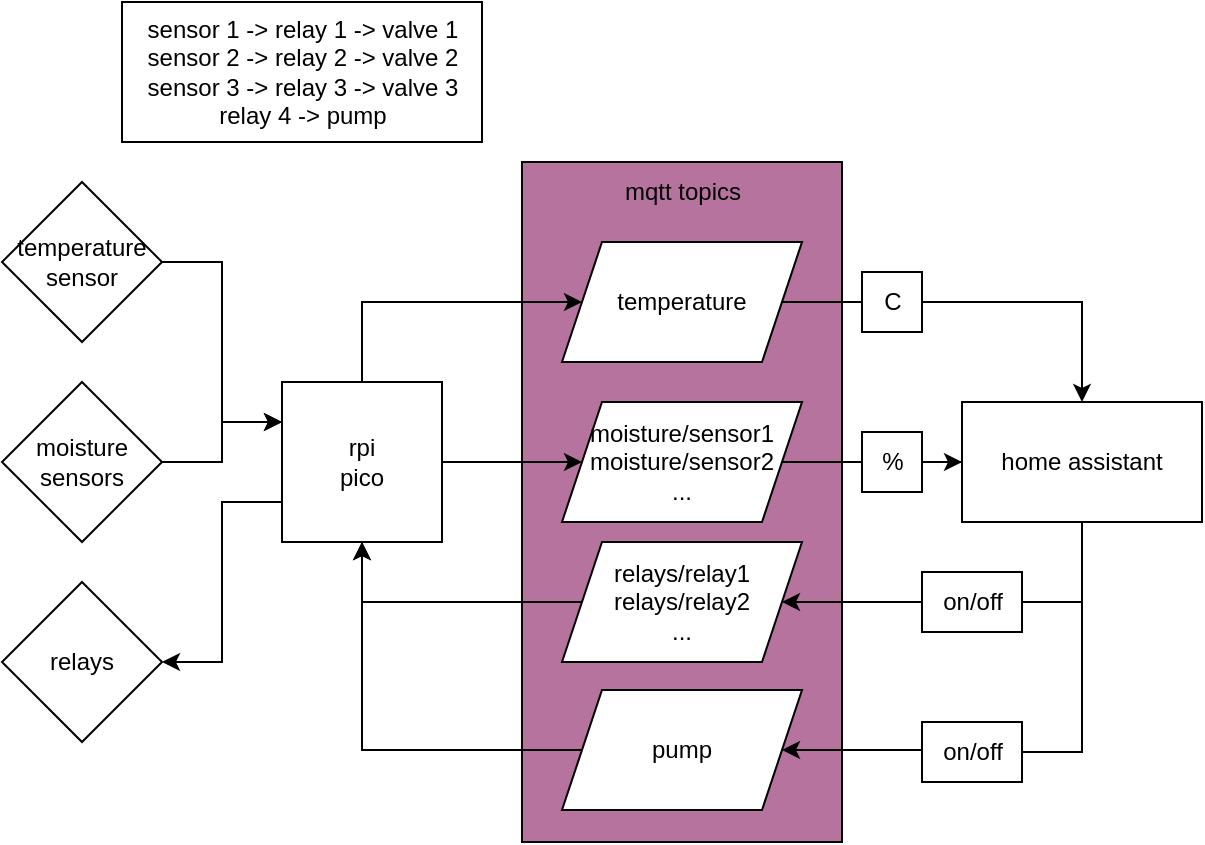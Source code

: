 <mxfile version="20.1.1" type="github">
  <diagram id="epgdeJK-ZLmemKuF-B8w" name="Page-1">
    <mxGraphModel dx="1420" dy="752" grid="1" gridSize="10" guides="1" tooltips="1" connect="1" arrows="1" fold="1" page="1" pageScale="1" pageWidth="1169" pageHeight="827" math="0" shadow="0">
      <root>
        <mxCell id="0" />
        <mxCell id="1" parent="0" />
        <mxCell id="Gi6dA0ZQMhNxGPD-tUXo-20" value="" style="rounded=0;whiteSpace=wrap;html=1;fillColor=#B5739D;" parent="1" vertex="1">
          <mxGeometry x="300" y="90" width="160" height="340" as="geometry" />
        </mxCell>
        <mxCell id="Gi6dA0ZQMhNxGPD-tUXo-11" style="edgeStyle=orthogonalEdgeStyle;rounded=0;orthogonalLoop=1;jettySize=auto;html=1;entryX=0;entryY=0.5;entryDx=0;entryDy=0;" parent="1" source="Gi6dA0ZQMhNxGPD-tUXo-1" target="Gi6dA0ZQMhNxGPD-tUXo-10" edge="1">
          <mxGeometry relative="1" as="geometry" />
        </mxCell>
        <mxCell id="gAq7WYcecpii3TtZncFp-2" style="edgeStyle=orthogonalEdgeStyle;rounded=0;orthogonalLoop=1;jettySize=auto;html=1;entryX=0;entryY=0.5;entryDx=0;entryDy=0;exitX=0.5;exitY=0;exitDx=0;exitDy=0;" parent="1" source="Gi6dA0ZQMhNxGPD-tUXo-1" target="gAq7WYcecpii3TtZncFp-1" edge="1">
          <mxGeometry relative="1" as="geometry">
            <Array as="points">
              <mxPoint x="220" y="160" />
            </Array>
          </mxGeometry>
        </mxCell>
        <mxCell id="gAq7WYcecpii3TtZncFp-8" style="edgeStyle=orthogonalEdgeStyle;rounded=0;orthogonalLoop=1;jettySize=auto;html=1;entryX=1;entryY=0.5;entryDx=0;entryDy=0;exitX=0;exitY=0.75;exitDx=0;exitDy=0;" parent="1" source="Gi6dA0ZQMhNxGPD-tUXo-1" target="Gi6dA0ZQMhNxGPD-tUXo-3" edge="1">
          <mxGeometry relative="1" as="geometry" />
        </mxCell>
        <mxCell id="Gi6dA0ZQMhNxGPD-tUXo-1" value="rpi&lt;br&gt;pico&lt;br&gt;" style="whiteSpace=wrap;html=1;aspect=fixed;" parent="1" vertex="1">
          <mxGeometry x="180" y="200" width="80" height="80" as="geometry" />
        </mxCell>
        <mxCell id="gAq7WYcecpii3TtZncFp-7" style="edgeStyle=orthogonalEdgeStyle;rounded=0;orthogonalLoop=1;jettySize=auto;html=1;entryX=0;entryY=0.25;entryDx=0;entryDy=0;" parent="1" source="Gi6dA0ZQMhNxGPD-tUXo-2" target="Gi6dA0ZQMhNxGPD-tUXo-1" edge="1">
          <mxGeometry relative="1" as="geometry" />
        </mxCell>
        <mxCell id="Gi6dA0ZQMhNxGPD-tUXo-2" value="moisture sensors" style="rhombus;whiteSpace=wrap;html=1;" parent="1" vertex="1">
          <mxGeometry x="40" y="200" width="80" height="80" as="geometry" />
        </mxCell>
        <mxCell id="Gi6dA0ZQMhNxGPD-tUXo-3" value="relays" style="rhombus;whiteSpace=wrap;html=1;" parent="1" vertex="1">
          <mxGeometry x="40" y="300" width="80" height="80" as="geometry" />
        </mxCell>
        <mxCell id="Gi6dA0ZQMhNxGPD-tUXo-13" value="" style="edgeStyle=orthogonalEdgeStyle;rounded=0;orthogonalLoop=1;jettySize=auto;html=1;startArrow=none;" parent="1" source="NHsyYXLGoxiVpr4KQi4T-12" target="Gi6dA0ZQMhNxGPD-tUXo-12" edge="1">
          <mxGeometry relative="1" as="geometry" />
        </mxCell>
        <mxCell id="Gi6dA0ZQMhNxGPD-tUXo-10" value="moisture/sensor1&lt;br&gt;moisture/sensor2&lt;br&gt;..." style="shape=parallelogram;perimeter=parallelogramPerimeter;whiteSpace=wrap;html=1;fixedSize=1;" parent="1" vertex="1">
          <mxGeometry x="320" y="210" width="120" height="60" as="geometry" />
        </mxCell>
        <mxCell id="Gi6dA0ZQMhNxGPD-tUXo-16" style="edgeStyle=orthogonalEdgeStyle;rounded=0;orthogonalLoop=1;jettySize=auto;html=1;entryX=1;entryY=0.5;entryDx=0;entryDy=0;startArrow=none;" parent="1" source="NHsyYXLGoxiVpr4KQi4T-10" target="Gi6dA0ZQMhNxGPD-tUXo-14" edge="1">
          <mxGeometry relative="1" as="geometry">
            <Array as="points" />
          </mxGeometry>
        </mxCell>
        <mxCell id="NHsyYXLGoxiVpr4KQi4T-2" style="edgeStyle=orthogonalEdgeStyle;rounded=0;orthogonalLoop=1;jettySize=auto;html=1;exitX=0.5;exitY=1;exitDx=0;exitDy=0;entryX=1;entryY=0.5;entryDx=0;entryDy=0;startArrow=none;" edge="1" parent="1" source="NHsyYXLGoxiVpr4KQi4T-3" target="NHsyYXLGoxiVpr4KQi4T-1">
          <mxGeometry relative="1" as="geometry">
            <Array as="points">
              <mxPoint x="525" y="384" />
            </Array>
          </mxGeometry>
        </mxCell>
        <mxCell id="Gi6dA0ZQMhNxGPD-tUXo-12" value="home assistant" style="whiteSpace=wrap;html=1;" parent="1" vertex="1">
          <mxGeometry x="520" y="210" width="120" height="60" as="geometry" />
        </mxCell>
        <mxCell id="Gi6dA0ZQMhNxGPD-tUXo-17" style="edgeStyle=orthogonalEdgeStyle;rounded=0;orthogonalLoop=1;jettySize=auto;html=1;entryX=0.5;entryY=1;entryDx=0;entryDy=0;" parent="1" source="Gi6dA0ZQMhNxGPD-tUXo-14" target="Gi6dA0ZQMhNxGPD-tUXo-1" edge="1">
          <mxGeometry relative="1" as="geometry" />
        </mxCell>
        <mxCell id="Gi6dA0ZQMhNxGPD-tUXo-14" value="relays/relay1&lt;br&gt;relays/relay2&lt;br&gt;..." style="shape=parallelogram;perimeter=parallelogramPerimeter;whiteSpace=wrap;html=1;fixedSize=1;" parent="1" vertex="1">
          <mxGeometry x="320" y="280" width="120" height="60" as="geometry" />
        </mxCell>
        <mxCell id="NHsyYXLGoxiVpr4KQi4T-18" style="edgeStyle=orthogonalEdgeStyle;rounded=0;orthogonalLoop=1;jettySize=auto;html=1;entryX=0.5;entryY=0;entryDx=0;entryDy=0;startArrow=none;" edge="1" parent="1" source="NHsyYXLGoxiVpr4KQi4T-15" target="Gi6dA0ZQMhNxGPD-tUXo-12">
          <mxGeometry relative="1" as="geometry" />
        </mxCell>
        <mxCell id="gAq7WYcecpii3TtZncFp-1" value="temperature" style="shape=parallelogram;perimeter=parallelogramPerimeter;whiteSpace=wrap;html=1;fixedSize=1;" parent="1" vertex="1">
          <mxGeometry x="320" y="130" width="120" height="60" as="geometry" />
        </mxCell>
        <mxCell id="gAq7WYcecpii3TtZncFp-4" value="mqtt topics" style="text;html=1;align=center;verticalAlign=middle;resizable=0;points=[];autosize=1;strokeColor=none;fillColor=none;" parent="1" vertex="1">
          <mxGeometry x="340" y="90" width="80" height="30" as="geometry" />
        </mxCell>
        <mxCell id="gAq7WYcecpii3TtZncFp-6" style="edgeStyle=orthogonalEdgeStyle;rounded=0;orthogonalLoop=1;jettySize=auto;html=1;entryX=0;entryY=0.25;entryDx=0;entryDy=0;" parent="1" source="gAq7WYcecpii3TtZncFp-5" target="Gi6dA0ZQMhNxGPD-tUXo-1" edge="1">
          <mxGeometry relative="1" as="geometry" />
        </mxCell>
        <mxCell id="gAq7WYcecpii3TtZncFp-5" value="temperature&lt;br&gt;sensor" style="rhombus;whiteSpace=wrap;html=1;" parent="1" vertex="1">
          <mxGeometry x="40" y="100" width="80" height="80" as="geometry" />
        </mxCell>
        <mxCell id="gAq7WYcecpii3TtZncFp-15" value="sensor 1 -&amp;gt; relay 1 -&amp;gt; valve 1&lt;br&gt;sensor 2 -&amp;gt; relay 2 -&amp;gt; valve 2&lt;br&gt;sensor 3 -&amp;gt; relay 3 -&amp;gt; valve 3&lt;br&gt;relay 4 -&amp;gt; pump&lt;br&gt;" style="text;html=1;align=center;verticalAlign=middle;resizable=0;points=[];autosize=1;strokeColor=default;fillColor=default;" parent="1" vertex="1">
          <mxGeometry x="100" y="10" width="180" height="70" as="geometry" />
        </mxCell>
        <mxCell id="NHsyYXLGoxiVpr4KQi4T-20" style="edgeStyle=orthogonalEdgeStyle;rounded=0;orthogonalLoop=1;jettySize=auto;html=1;" edge="1" parent="1" source="NHsyYXLGoxiVpr4KQi4T-1" target="Gi6dA0ZQMhNxGPD-tUXo-1">
          <mxGeometry relative="1" as="geometry" />
        </mxCell>
        <mxCell id="NHsyYXLGoxiVpr4KQi4T-1" value="pump" style="shape=parallelogram;perimeter=parallelogramPerimeter;whiteSpace=wrap;html=1;fixedSize=1;" vertex="1" parent="1">
          <mxGeometry x="320" y="354" width="120" height="60" as="geometry" />
        </mxCell>
        <mxCell id="NHsyYXLGoxiVpr4KQi4T-3" value="on/off" style="text;html=1;align=center;verticalAlign=middle;resizable=0;points=[];autosize=1;strokeColor=default;fillColor=default;" vertex="1" parent="1">
          <mxGeometry x="500" y="370" width="50" height="30" as="geometry" />
        </mxCell>
        <mxCell id="NHsyYXLGoxiVpr4KQi4T-9" value="" style="edgeStyle=orthogonalEdgeStyle;rounded=0;orthogonalLoop=1;jettySize=auto;html=1;exitX=0.5;exitY=1;exitDx=0;exitDy=0;entryX=1;entryY=0.5;entryDx=0;entryDy=0;endArrow=none;" edge="1" parent="1" source="Gi6dA0ZQMhNxGPD-tUXo-12" target="NHsyYXLGoxiVpr4KQi4T-3">
          <mxGeometry relative="1" as="geometry">
            <mxPoint x="580" y="270" as="sourcePoint" />
            <mxPoint x="430" y="384" as="targetPoint" />
            <Array as="points" />
          </mxGeometry>
        </mxCell>
        <mxCell id="NHsyYXLGoxiVpr4KQi4T-10" value="on/off" style="text;html=1;align=center;verticalAlign=middle;resizable=0;points=[];autosize=1;strokeColor=default;fillColor=default;" vertex="1" parent="1">
          <mxGeometry x="500" y="295" width="50" height="30" as="geometry" />
        </mxCell>
        <mxCell id="NHsyYXLGoxiVpr4KQi4T-11" value="" style="edgeStyle=orthogonalEdgeStyle;rounded=0;orthogonalLoop=1;jettySize=auto;html=1;entryX=1;entryY=0.5;entryDx=0;entryDy=0;endArrow=none;" edge="1" parent="1" source="Gi6dA0ZQMhNxGPD-tUXo-12" target="NHsyYXLGoxiVpr4KQi4T-10">
          <mxGeometry relative="1" as="geometry">
            <Array as="points">
              <mxPoint x="580" y="310" />
            </Array>
            <mxPoint x="580" y="270" as="sourcePoint" />
            <mxPoint x="430" y="310" as="targetPoint" />
          </mxGeometry>
        </mxCell>
        <mxCell id="NHsyYXLGoxiVpr4KQi4T-12" value="%" style="text;html=1;align=center;verticalAlign=middle;resizable=0;points=[];autosize=1;strokeColor=default;fillColor=default;" vertex="1" parent="1">
          <mxGeometry x="470" y="225" width="30" height="30" as="geometry" />
        </mxCell>
        <mxCell id="NHsyYXLGoxiVpr4KQi4T-14" value="" style="edgeStyle=orthogonalEdgeStyle;rounded=0;orthogonalLoop=1;jettySize=auto;html=1;endArrow=none;" edge="1" parent="1" source="Gi6dA0ZQMhNxGPD-tUXo-10" target="NHsyYXLGoxiVpr4KQi4T-12">
          <mxGeometry relative="1" as="geometry">
            <mxPoint x="430" y="240" as="sourcePoint" />
            <mxPoint x="520" y="240" as="targetPoint" />
          </mxGeometry>
        </mxCell>
        <mxCell id="NHsyYXLGoxiVpr4KQi4T-19" value="" style="edgeStyle=orthogonalEdgeStyle;rounded=0;orthogonalLoop=1;jettySize=auto;html=1;endArrow=none;" edge="1" parent="1" source="gAq7WYcecpii3TtZncFp-1">
          <mxGeometry relative="1" as="geometry">
            <mxPoint x="430" y="160" as="sourcePoint" />
            <mxPoint x="560" y="160" as="targetPoint" />
            <Array as="points">
              <mxPoint x="550" y="160" />
            </Array>
          </mxGeometry>
        </mxCell>
        <mxCell id="NHsyYXLGoxiVpr4KQi4T-15" value="C" style="text;html=1;align=center;verticalAlign=middle;resizable=0;points=[];autosize=1;strokeColor=default;fillColor=default;" vertex="1" parent="1">
          <mxGeometry x="470" y="145" width="30" height="30" as="geometry" />
        </mxCell>
      </root>
    </mxGraphModel>
  </diagram>
</mxfile>
